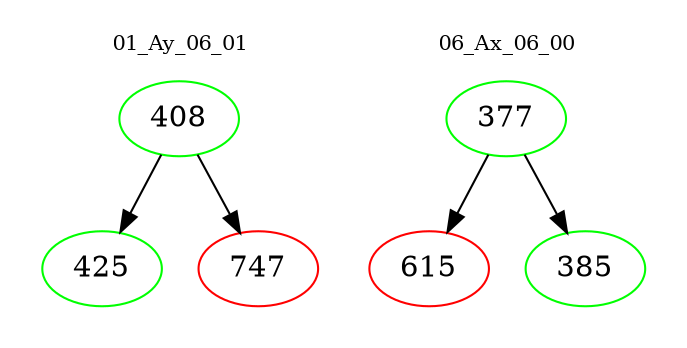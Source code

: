 digraph{
subgraph cluster_0 {
color = white
label = "01_Ay_06_01";
fontsize=10;
T0_408 [label="408", color="green"]
T0_408 -> T0_425 [color="black"]
T0_425 [label="425", color="green"]
T0_408 -> T0_747 [color="black"]
T0_747 [label="747", color="red"]
}
subgraph cluster_1 {
color = white
label = "06_Ax_06_00";
fontsize=10;
T1_377 [label="377", color="green"]
T1_377 -> T1_615 [color="black"]
T1_615 [label="615", color="red"]
T1_377 -> T1_385 [color="black"]
T1_385 [label="385", color="green"]
}
}
